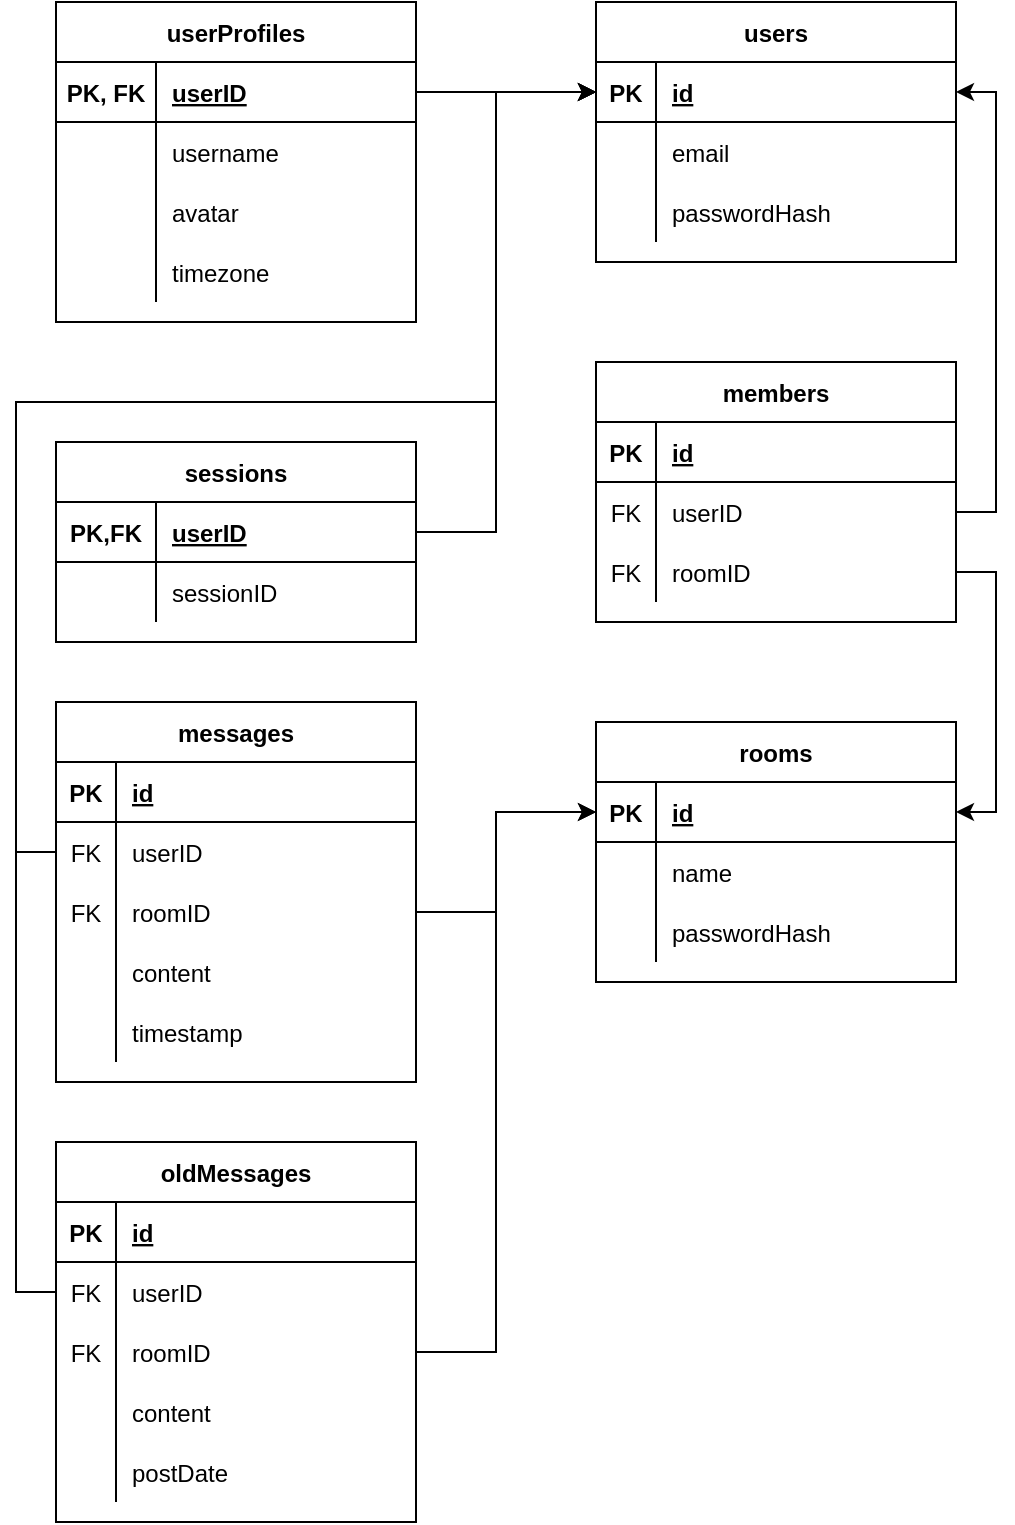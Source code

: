 <mxfile version="14.9.2" type="github">
  <diagram id="ZwsZUsR-mzAsDfWwJFPw" name="Page-1">
    <mxGraphModel dx="1422" dy="833" grid="1" gridSize="10" guides="1" tooltips="1" connect="1" arrows="1" fold="1" page="1" pageScale="1" pageWidth="2000" pageHeight="2000" math="0" shadow="0">
      <root>
        <mxCell id="0" />
        <mxCell id="1" parent="0" />
        <mxCell id="ZjNlDfGCL4XbMdMNOu2x-1" value="users" style="shape=table;startSize=30;container=1;collapsible=1;childLayout=tableLayout;fixedRows=1;rowLines=0;fontStyle=1;align=center;resizeLast=1;" parent="1" vertex="1">
          <mxGeometry x="310" y="40" width="180" height="130" as="geometry" />
        </mxCell>
        <mxCell id="ZjNlDfGCL4XbMdMNOu2x-2" value="" style="shape=partialRectangle;collapsible=0;dropTarget=0;pointerEvents=0;fillColor=none;top=0;left=0;bottom=1;right=0;points=[[0,0.5],[1,0.5]];portConstraint=eastwest;" parent="ZjNlDfGCL4XbMdMNOu2x-1" vertex="1">
          <mxGeometry y="30" width="180" height="30" as="geometry" />
        </mxCell>
        <mxCell id="ZjNlDfGCL4XbMdMNOu2x-3" value="PK" style="shape=partialRectangle;connectable=0;fillColor=none;top=0;left=0;bottom=0;right=0;fontStyle=1;overflow=hidden;" parent="ZjNlDfGCL4XbMdMNOu2x-2" vertex="1">
          <mxGeometry width="30" height="30" as="geometry" />
        </mxCell>
        <mxCell id="ZjNlDfGCL4XbMdMNOu2x-4" value="id" style="shape=partialRectangle;connectable=0;fillColor=none;top=0;left=0;bottom=0;right=0;align=left;spacingLeft=6;fontStyle=5;overflow=hidden;" parent="ZjNlDfGCL4XbMdMNOu2x-2" vertex="1">
          <mxGeometry x="30" width="150" height="30" as="geometry" />
        </mxCell>
        <mxCell id="ZjNlDfGCL4XbMdMNOu2x-5" value="" style="shape=partialRectangle;collapsible=0;dropTarget=0;pointerEvents=0;fillColor=none;top=0;left=0;bottom=0;right=0;points=[[0,0.5],[1,0.5]];portConstraint=eastwest;" parent="ZjNlDfGCL4XbMdMNOu2x-1" vertex="1">
          <mxGeometry y="60" width="180" height="30" as="geometry" />
        </mxCell>
        <mxCell id="ZjNlDfGCL4XbMdMNOu2x-6" value="" style="shape=partialRectangle;connectable=0;fillColor=none;top=0;left=0;bottom=0;right=0;editable=1;overflow=hidden;" parent="ZjNlDfGCL4XbMdMNOu2x-5" vertex="1">
          <mxGeometry width="30" height="30" as="geometry" />
        </mxCell>
        <mxCell id="ZjNlDfGCL4XbMdMNOu2x-7" value="email" style="shape=partialRectangle;connectable=0;fillColor=none;top=0;left=0;bottom=0;right=0;align=left;spacingLeft=6;overflow=hidden;" parent="ZjNlDfGCL4XbMdMNOu2x-5" vertex="1">
          <mxGeometry x="30" width="150" height="30" as="geometry" />
        </mxCell>
        <mxCell id="ZjNlDfGCL4XbMdMNOu2x-8" value="" style="shape=partialRectangle;collapsible=0;dropTarget=0;pointerEvents=0;fillColor=none;top=0;left=0;bottom=0;right=0;points=[[0,0.5],[1,0.5]];portConstraint=eastwest;" parent="ZjNlDfGCL4XbMdMNOu2x-1" vertex="1">
          <mxGeometry y="90" width="180" height="30" as="geometry" />
        </mxCell>
        <mxCell id="ZjNlDfGCL4XbMdMNOu2x-9" value="" style="shape=partialRectangle;connectable=0;fillColor=none;top=0;left=0;bottom=0;right=0;editable=1;overflow=hidden;" parent="ZjNlDfGCL4XbMdMNOu2x-8" vertex="1">
          <mxGeometry width="30" height="30" as="geometry" />
        </mxCell>
        <mxCell id="ZjNlDfGCL4XbMdMNOu2x-10" value="passwordHash" style="shape=partialRectangle;connectable=0;fillColor=none;top=0;left=0;bottom=0;right=0;align=left;spacingLeft=6;overflow=hidden;" parent="ZjNlDfGCL4XbMdMNOu2x-8" vertex="1">
          <mxGeometry x="30" width="150" height="30" as="geometry" />
        </mxCell>
        <mxCell id="ZjNlDfGCL4XbMdMNOu2x-15" value="userProfiles" style="shape=table;startSize=30;container=1;collapsible=1;childLayout=tableLayout;fixedRows=1;rowLines=0;fontStyle=1;align=center;resizeLast=1;" parent="1" vertex="1">
          <mxGeometry x="40" y="40" width="180" height="160" as="geometry" />
        </mxCell>
        <mxCell id="ZjNlDfGCL4XbMdMNOu2x-16" value="" style="shape=partialRectangle;collapsible=0;dropTarget=0;pointerEvents=0;fillColor=none;top=0;left=0;bottom=1;right=0;points=[[0,0.5],[1,0.5]];portConstraint=eastwest;" parent="ZjNlDfGCL4XbMdMNOu2x-15" vertex="1">
          <mxGeometry y="30" width="180" height="30" as="geometry" />
        </mxCell>
        <mxCell id="ZjNlDfGCL4XbMdMNOu2x-17" value="PK, FK" style="shape=partialRectangle;connectable=0;fillColor=none;top=0;left=0;bottom=0;right=0;fontStyle=1;overflow=hidden;" parent="ZjNlDfGCL4XbMdMNOu2x-16" vertex="1">
          <mxGeometry width="50" height="30" as="geometry" />
        </mxCell>
        <mxCell id="ZjNlDfGCL4XbMdMNOu2x-18" value="userID" style="shape=partialRectangle;connectable=0;fillColor=none;top=0;left=0;bottom=0;right=0;align=left;spacingLeft=6;fontStyle=5;overflow=hidden;" parent="ZjNlDfGCL4XbMdMNOu2x-16" vertex="1">
          <mxGeometry x="50" width="130" height="30" as="geometry" />
        </mxCell>
        <mxCell id="ZjNlDfGCL4XbMdMNOu2x-19" value="" style="shape=partialRectangle;collapsible=0;dropTarget=0;pointerEvents=0;fillColor=none;top=0;left=0;bottom=0;right=0;points=[[0,0.5],[1,0.5]];portConstraint=eastwest;" parent="ZjNlDfGCL4XbMdMNOu2x-15" vertex="1">
          <mxGeometry y="60" width="180" height="30" as="geometry" />
        </mxCell>
        <mxCell id="ZjNlDfGCL4XbMdMNOu2x-20" value="" style="shape=partialRectangle;connectable=0;fillColor=none;top=0;left=0;bottom=0;right=0;editable=1;overflow=hidden;" parent="ZjNlDfGCL4XbMdMNOu2x-19" vertex="1">
          <mxGeometry width="50" height="30" as="geometry" />
        </mxCell>
        <mxCell id="ZjNlDfGCL4XbMdMNOu2x-21" value="username" style="shape=partialRectangle;connectable=0;fillColor=none;top=0;left=0;bottom=0;right=0;align=left;spacingLeft=6;overflow=hidden;" parent="ZjNlDfGCL4XbMdMNOu2x-19" vertex="1">
          <mxGeometry x="50" width="130" height="30" as="geometry" />
        </mxCell>
        <mxCell id="ZjNlDfGCL4XbMdMNOu2x-22" value="" style="shape=partialRectangle;collapsible=0;dropTarget=0;pointerEvents=0;fillColor=none;top=0;left=0;bottom=0;right=0;points=[[0,0.5],[1,0.5]];portConstraint=eastwest;" parent="ZjNlDfGCL4XbMdMNOu2x-15" vertex="1">
          <mxGeometry y="90" width="180" height="30" as="geometry" />
        </mxCell>
        <mxCell id="ZjNlDfGCL4XbMdMNOu2x-23" value="" style="shape=partialRectangle;connectable=0;fillColor=none;top=0;left=0;bottom=0;right=0;editable=1;overflow=hidden;" parent="ZjNlDfGCL4XbMdMNOu2x-22" vertex="1">
          <mxGeometry width="50" height="30" as="geometry" />
        </mxCell>
        <mxCell id="ZjNlDfGCL4XbMdMNOu2x-24" value="avatar" style="shape=partialRectangle;connectable=0;fillColor=none;top=0;left=0;bottom=0;right=0;align=left;spacingLeft=6;overflow=hidden;" parent="ZjNlDfGCL4XbMdMNOu2x-22" vertex="1">
          <mxGeometry x="50" width="130" height="30" as="geometry" />
        </mxCell>
        <mxCell id="RQcOQJq97u-Ml1diR-zP-2" value="" style="shape=partialRectangle;collapsible=0;dropTarget=0;pointerEvents=0;fillColor=none;top=0;left=0;bottom=0;right=0;points=[[0,0.5],[1,0.5]];portConstraint=eastwest;" vertex="1" parent="ZjNlDfGCL4XbMdMNOu2x-15">
          <mxGeometry y="120" width="180" height="30" as="geometry" />
        </mxCell>
        <mxCell id="RQcOQJq97u-Ml1diR-zP-3" value="" style="shape=partialRectangle;connectable=0;fillColor=none;top=0;left=0;bottom=0;right=0;editable=1;overflow=hidden;" vertex="1" parent="RQcOQJq97u-Ml1diR-zP-2">
          <mxGeometry width="50" height="30" as="geometry" />
        </mxCell>
        <mxCell id="RQcOQJq97u-Ml1diR-zP-4" value="timezone" style="shape=partialRectangle;connectable=0;fillColor=none;top=0;left=0;bottom=0;right=0;align=left;spacingLeft=6;overflow=hidden;" vertex="1" parent="RQcOQJq97u-Ml1diR-zP-2">
          <mxGeometry x="50" width="130" height="30" as="geometry" />
        </mxCell>
        <mxCell id="ZjNlDfGCL4XbMdMNOu2x-28" style="edgeStyle=orthogonalEdgeStyle;rounded=0;orthogonalLoop=1;jettySize=auto;html=1;entryX=0;entryY=0.5;entryDx=0;entryDy=0;" parent="1" source="ZjNlDfGCL4XbMdMNOu2x-16" target="ZjNlDfGCL4XbMdMNOu2x-2" edge="1">
          <mxGeometry relative="1" as="geometry" />
        </mxCell>
        <mxCell id="-qJ0LViPhIPI3i-gh9V_-6" value="sessions" style="shape=table;startSize=30;container=1;collapsible=1;childLayout=tableLayout;fixedRows=1;rowLines=0;fontStyle=1;align=center;resizeLast=1;" parent="1" vertex="1">
          <mxGeometry x="40" y="260" width="180" height="100" as="geometry" />
        </mxCell>
        <mxCell id="-qJ0LViPhIPI3i-gh9V_-7" value="" style="shape=partialRectangle;collapsible=0;dropTarget=0;pointerEvents=0;fillColor=none;top=0;left=0;bottom=1;right=0;points=[[0,0.5],[1,0.5]];portConstraint=eastwest;" parent="-qJ0LViPhIPI3i-gh9V_-6" vertex="1">
          <mxGeometry y="30" width="180" height="30" as="geometry" />
        </mxCell>
        <mxCell id="-qJ0LViPhIPI3i-gh9V_-8" value="PK,FK" style="shape=partialRectangle;connectable=0;fillColor=none;top=0;left=0;bottom=0;right=0;fontStyle=1;overflow=hidden;" parent="-qJ0LViPhIPI3i-gh9V_-7" vertex="1">
          <mxGeometry width="50" height="30" as="geometry" />
        </mxCell>
        <mxCell id="-qJ0LViPhIPI3i-gh9V_-9" value="userID" style="shape=partialRectangle;connectable=0;fillColor=none;top=0;left=0;bottom=0;right=0;align=left;spacingLeft=6;fontStyle=5;overflow=hidden;" parent="-qJ0LViPhIPI3i-gh9V_-7" vertex="1">
          <mxGeometry x="50" width="130" height="30" as="geometry" />
        </mxCell>
        <mxCell id="-qJ0LViPhIPI3i-gh9V_-10" value="" style="shape=partialRectangle;collapsible=0;dropTarget=0;pointerEvents=0;fillColor=none;top=0;left=0;bottom=0;right=0;points=[[0,0.5],[1,0.5]];portConstraint=eastwest;" parent="-qJ0LViPhIPI3i-gh9V_-6" vertex="1">
          <mxGeometry y="60" width="180" height="30" as="geometry" />
        </mxCell>
        <mxCell id="-qJ0LViPhIPI3i-gh9V_-11" value="" style="shape=partialRectangle;connectable=0;fillColor=none;top=0;left=0;bottom=0;right=0;editable=1;overflow=hidden;" parent="-qJ0LViPhIPI3i-gh9V_-10" vertex="1">
          <mxGeometry width="50" height="30" as="geometry" />
        </mxCell>
        <mxCell id="-qJ0LViPhIPI3i-gh9V_-12" value="sessionID" style="shape=partialRectangle;connectable=0;fillColor=none;top=0;left=0;bottom=0;right=0;align=left;spacingLeft=6;overflow=hidden;" parent="-qJ0LViPhIPI3i-gh9V_-10" vertex="1">
          <mxGeometry x="50" width="130" height="30" as="geometry" />
        </mxCell>
        <mxCell id="-qJ0LViPhIPI3i-gh9V_-19" value="" style="edgeStyle=orthogonalEdgeStyle;rounded=0;orthogonalLoop=1;jettySize=auto;html=1;entryX=0;entryY=0.5;entryDx=0;entryDy=0;exitX=1;exitY=0.5;exitDx=0;exitDy=0;" parent="1" source="-qJ0LViPhIPI3i-gh9V_-7" target="ZjNlDfGCL4XbMdMNOu2x-2" edge="1">
          <mxGeometry relative="1" as="geometry">
            <mxPoint x="-40" y="85" as="targetPoint" />
            <Array as="points">
              <mxPoint x="260" y="305" />
              <mxPoint x="260" y="85" />
            </Array>
          </mxGeometry>
        </mxCell>
        <mxCell id="OITFuhIWKAXIm_VxZnLY-1" value="rooms" style="shape=table;startSize=30;container=1;collapsible=1;childLayout=tableLayout;fixedRows=1;rowLines=0;fontStyle=1;align=center;resizeLast=1;" parent="1" vertex="1">
          <mxGeometry x="310" y="400" width="180" height="130" as="geometry" />
        </mxCell>
        <mxCell id="OITFuhIWKAXIm_VxZnLY-2" value="" style="shape=partialRectangle;collapsible=0;dropTarget=0;pointerEvents=0;fillColor=none;top=0;left=0;bottom=1;right=0;points=[[0,0.5],[1,0.5]];portConstraint=eastwest;" parent="OITFuhIWKAXIm_VxZnLY-1" vertex="1">
          <mxGeometry y="30" width="180" height="30" as="geometry" />
        </mxCell>
        <mxCell id="OITFuhIWKAXIm_VxZnLY-3" value="PK" style="shape=partialRectangle;connectable=0;fillColor=none;top=0;left=0;bottom=0;right=0;fontStyle=1;overflow=hidden;" parent="OITFuhIWKAXIm_VxZnLY-2" vertex="1">
          <mxGeometry width="30" height="30" as="geometry" />
        </mxCell>
        <mxCell id="OITFuhIWKAXIm_VxZnLY-4" value="id" style="shape=partialRectangle;connectable=0;fillColor=none;top=0;left=0;bottom=0;right=0;align=left;spacingLeft=6;fontStyle=5;overflow=hidden;" parent="OITFuhIWKAXIm_VxZnLY-2" vertex="1">
          <mxGeometry x="30" width="150" height="30" as="geometry" />
        </mxCell>
        <mxCell id="OITFuhIWKAXIm_VxZnLY-5" value="" style="shape=partialRectangle;collapsible=0;dropTarget=0;pointerEvents=0;fillColor=none;top=0;left=0;bottom=0;right=0;points=[[0,0.5],[1,0.5]];portConstraint=eastwest;" parent="OITFuhIWKAXIm_VxZnLY-1" vertex="1">
          <mxGeometry y="60" width="180" height="30" as="geometry" />
        </mxCell>
        <mxCell id="OITFuhIWKAXIm_VxZnLY-6" value="" style="shape=partialRectangle;connectable=0;fillColor=none;top=0;left=0;bottom=0;right=0;editable=1;overflow=hidden;" parent="OITFuhIWKAXIm_VxZnLY-5" vertex="1">
          <mxGeometry width="30" height="30" as="geometry" />
        </mxCell>
        <mxCell id="OITFuhIWKAXIm_VxZnLY-7" value="name" style="shape=partialRectangle;connectable=0;fillColor=none;top=0;left=0;bottom=0;right=0;align=left;spacingLeft=6;overflow=hidden;" parent="OITFuhIWKAXIm_VxZnLY-5" vertex="1">
          <mxGeometry x="30" width="150" height="30" as="geometry" />
        </mxCell>
        <mxCell id="Fys6A_13DE8XhTNMKbB3-1" value="" style="shape=partialRectangle;collapsible=0;dropTarget=0;pointerEvents=0;fillColor=none;top=0;left=0;bottom=0;right=0;points=[[0,0.5],[1,0.5]];portConstraint=eastwest;" parent="OITFuhIWKAXIm_VxZnLY-1" vertex="1">
          <mxGeometry y="90" width="180" height="30" as="geometry" />
        </mxCell>
        <mxCell id="Fys6A_13DE8XhTNMKbB3-2" value="" style="shape=partialRectangle;connectable=0;fillColor=none;top=0;left=0;bottom=0;right=0;editable=1;overflow=hidden;" parent="Fys6A_13DE8XhTNMKbB3-1" vertex="1">
          <mxGeometry width="30" height="30" as="geometry" />
        </mxCell>
        <mxCell id="Fys6A_13DE8XhTNMKbB3-3" value="passwordHash" style="shape=partialRectangle;connectable=0;fillColor=none;top=0;left=0;bottom=0;right=0;align=left;spacingLeft=6;overflow=hidden;" parent="Fys6A_13DE8XhTNMKbB3-1" vertex="1">
          <mxGeometry x="30" width="150" height="30" as="geometry" />
        </mxCell>
        <mxCell id="OITFuhIWKAXIm_VxZnLY-14" value="messages" style="shape=table;startSize=30;container=1;collapsible=1;childLayout=tableLayout;fixedRows=1;rowLines=0;fontStyle=1;align=center;resizeLast=1;" parent="1" vertex="1">
          <mxGeometry x="40" y="390" width="180" height="190" as="geometry" />
        </mxCell>
        <mxCell id="OITFuhIWKAXIm_VxZnLY-15" value="" style="shape=partialRectangle;collapsible=0;dropTarget=0;pointerEvents=0;fillColor=none;top=0;left=0;bottom=1;right=0;points=[[0,0.5],[1,0.5]];portConstraint=eastwest;" parent="OITFuhIWKAXIm_VxZnLY-14" vertex="1">
          <mxGeometry y="30" width="180" height="30" as="geometry" />
        </mxCell>
        <mxCell id="OITFuhIWKAXIm_VxZnLY-16" value="PK" style="shape=partialRectangle;connectable=0;fillColor=none;top=0;left=0;bottom=0;right=0;fontStyle=1;overflow=hidden;" parent="OITFuhIWKAXIm_VxZnLY-15" vertex="1">
          <mxGeometry width="30" height="30" as="geometry" />
        </mxCell>
        <mxCell id="OITFuhIWKAXIm_VxZnLY-17" value="id" style="shape=partialRectangle;connectable=0;fillColor=none;top=0;left=0;bottom=0;right=0;align=left;spacingLeft=6;fontStyle=5;overflow=hidden;" parent="OITFuhIWKAXIm_VxZnLY-15" vertex="1">
          <mxGeometry x="30" width="150" height="30" as="geometry" />
        </mxCell>
        <mxCell id="OITFuhIWKAXIm_VxZnLY-18" value="" style="shape=partialRectangle;collapsible=0;dropTarget=0;pointerEvents=0;fillColor=none;top=0;left=0;bottom=0;right=0;points=[[0,0.5],[1,0.5]];portConstraint=eastwest;" parent="OITFuhIWKAXIm_VxZnLY-14" vertex="1">
          <mxGeometry y="60" width="180" height="30" as="geometry" />
        </mxCell>
        <mxCell id="OITFuhIWKAXIm_VxZnLY-19" value="FK" style="shape=partialRectangle;connectable=0;fillColor=none;top=0;left=0;bottom=0;right=0;editable=1;overflow=hidden;" parent="OITFuhIWKAXIm_VxZnLY-18" vertex="1">
          <mxGeometry width="30" height="30" as="geometry" />
        </mxCell>
        <mxCell id="OITFuhIWKAXIm_VxZnLY-20" value="userID" style="shape=partialRectangle;connectable=0;fillColor=none;top=0;left=0;bottom=0;right=0;align=left;spacingLeft=6;overflow=hidden;" parent="OITFuhIWKAXIm_VxZnLY-18" vertex="1">
          <mxGeometry x="30" width="150" height="30" as="geometry" />
        </mxCell>
        <mxCell id="OITFuhIWKAXIm_VxZnLY-21" value="" style="shape=partialRectangle;collapsible=0;dropTarget=0;pointerEvents=0;fillColor=none;top=0;left=0;bottom=0;right=0;points=[[0,0.5],[1,0.5]];portConstraint=eastwest;" parent="OITFuhIWKAXIm_VxZnLY-14" vertex="1">
          <mxGeometry y="90" width="180" height="30" as="geometry" />
        </mxCell>
        <mxCell id="OITFuhIWKAXIm_VxZnLY-22" value="FK" style="shape=partialRectangle;connectable=0;fillColor=none;top=0;left=0;bottom=0;right=0;editable=1;overflow=hidden;" parent="OITFuhIWKAXIm_VxZnLY-21" vertex="1">
          <mxGeometry width="30" height="30" as="geometry" />
        </mxCell>
        <mxCell id="OITFuhIWKAXIm_VxZnLY-23" value="roomID" style="shape=partialRectangle;connectable=0;fillColor=none;top=0;left=0;bottom=0;right=0;align=left;spacingLeft=6;overflow=hidden;" parent="OITFuhIWKAXIm_VxZnLY-21" vertex="1">
          <mxGeometry x="30" width="150" height="30" as="geometry" />
        </mxCell>
        <mxCell id="OITFuhIWKAXIm_VxZnLY-24" value="" style="shape=partialRectangle;collapsible=0;dropTarget=0;pointerEvents=0;fillColor=none;top=0;left=0;bottom=0;right=0;points=[[0,0.5],[1,0.5]];portConstraint=eastwest;" parent="OITFuhIWKAXIm_VxZnLY-14" vertex="1">
          <mxGeometry y="120" width="180" height="30" as="geometry" />
        </mxCell>
        <mxCell id="OITFuhIWKAXIm_VxZnLY-25" value="" style="shape=partialRectangle;connectable=0;fillColor=none;top=0;left=0;bottom=0;right=0;editable=1;overflow=hidden;" parent="OITFuhIWKAXIm_VxZnLY-24" vertex="1">
          <mxGeometry width="30" height="30" as="geometry" />
        </mxCell>
        <mxCell id="OITFuhIWKAXIm_VxZnLY-26" value="content" style="shape=partialRectangle;connectable=0;fillColor=none;top=0;left=0;bottom=0;right=0;align=left;spacingLeft=6;overflow=hidden;" parent="OITFuhIWKAXIm_VxZnLY-24" vertex="1">
          <mxGeometry x="30" width="150" height="30" as="geometry" />
        </mxCell>
        <mxCell id="OITFuhIWKAXIm_VxZnLY-57" value="" style="shape=partialRectangle;collapsible=0;dropTarget=0;pointerEvents=0;fillColor=none;top=0;left=0;bottom=0;right=0;points=[[0,0.5],[1,0.5]];portConstraint=eastwest;" parent="OITFuhIWKAXIm_VxZnLY-14" vertex="1">
          <mxGeometry y="150" width="180" height="30" as="geometry" />
        </mxCell>
        <mxCell id="OITFuhIWKAXIm_VxZnLY-58" value="" style="shape=partialRectangle;connectable=0;fillColor=none;top=0;left=0;bottom=0;right=0;editable=1;overflow=hidden;" parent="OITFuhIWKAXIm_VxZnLY-57" vertex="1">
          <mxGeometry width="30" height="30" as="geometry" />
        </mxCell>
        <mxCell id="OITFuhIWKAXIm_VxZnLY-59" value="timestamp" style="shape=partialRectangle;connectable=0;fillColor=none;top=0;left=0;bottom=0;right=0;align=left;spacingLeft=6;overflow=hidden;" parent="OITFuhIWKAXIm_VxZnLY-57" vertex="1">
          <mxGeometry x="30" width="150" height="30" as="geometry" />
        </mxCell>
        <mxCell id="OITFuhIWKAXIm_VxZnLY-27" style="edgeStyle=orthogonalEdgeStyle;rounded=0;orthogonalLoop=1;jettySize=auto;html=1;entryX=0;entryY=0.5;entryDx=0;entryDy=0;exitX=0;exitY=0.5;exitDx=0;exitDy=0;" parent="1" source="OITFuhIWKAXIm_VxZnLY-18" target="ZjNlDfGCL4XbMdMNOu2x-2" edge="1">
          <mxGeometry relative="1" as="geometry">
            <Array as="points">
              <mxPoint x="20" y="465" />
              <mxPoint x="20" y="240" />
              <mxPoint x="260" y="240" />
              <mxPoint x="260" y="85" />
            </Array>
          </mxGeometry>
        </mxCell>
        <mxCell id="OITFuhIWKAXIm_VxZnLY-28" style="edgeStyle=orthogonalEdgeStyle;rounded=0;orthogonalLoop=1;jettySize=auto;html=1;exitX=1;exitY=0.5;exitDx=0;exitDy=0;entryX=0;entryY=0.5;entryDx=0;entryDy=0;" parent="1" source="OITFuhIWKAXIm_VxZnLY-21" target="OITFuhIWKAXIm_VxZnLY-2" edge="1">
          <mxGeometry relative="1" as="geometry">
            <Array as="points">
              <mxPoint x="260" y="495" />
              <mxPoint x="260" y="445" />
            </Array>
          </mxGeometry>
        </mxCell>
        <mxCell id="OITFuhIWKAXIm_VxZnLY-42" value="members" style="shape=table;startSize=30;container=1;collapsible=1;childLayout=tableLayout;fixedRows=1;rowLines=0;fontStyle=1;align=center;resizeLast=1;" parent="1" vertex="1">
          <mxGeometry x="310" y="220" width="180" height="130" as="geometry" />
        </mxCell>
        <mxCell id="OITFuhIWKAXIm_VxZnLY-43" value="" style="shape=partialRectangle;collapsible=0;dropTarget=0;pointerEvents=0;fillColor=none;top=0;left=0;bottom=1;right=0;points=[[0,0.5],[1,0.5]];portConstraint=eastwest;" parent="OITFuhIWKAXIm_VxZnLY-42" vertex="1">
          <mxGeometry y="30" width="180" height="30" as="geometry" />
        </mxCell>
        <mxCell id="OITFuhIWKAXIm_VxZnLY-44" value="PK" style="shape=partialRectangle;connectable=0;fillColor=none;top=0;left=0;bottom=0;right=0;fontStyle=1;overflow=hidden;" parent="OITFuhIWKAXIm_VxZnLY-43" vertex="1">
          <mxGeometry width="30" height="30" as="geometry" />
        </mxCell>
        <mxCell id="OITFuhIWKAXIm_VxZnLY-45" value="id" style="shape=partialRectangle;connectable=0;fillColor=none;top=0;left=0;bottom=0;right=0;align=left;spacingLeft=6;fontStyle=5;overflow=hidden;" parent="OITFuhIWKAXIm_VxZnLY-43" vertex="1">
          <mxGeometry x="30" width="150" height="30" as="geometry" />
        </mxCell>
        <mxCell id="OITFuhIWKAXIm_VxZnLY-46" value="" style="shape=partialRectangle;collapsible=0;dropTarget=0;pointerEvents=0;fillColor=none;top=0;left=0;bottom=0;right=0;points=[[0,0.5],[1,0.5]];portConstraint=eastwest;" parent="OITFuhIWKAXIm_VxZnLY-42" vertex="1">
          <mxGeometry y="60" width="180" height="30" as="geometry" />
        </mxCell>
        <mxCell id="OITFuhIWKAXIm_VxZnLY-47" value="FK" style="shape=partialRectangle;connectable=0;fillColor=none;top=0;left=0;bottom=0;right=0;editable=1;overflow=hidden;" parent="OITFuhIWKAXIm_VxZnLY-46" vertex="1">
          <mxGeometry width="30" height="30" as="geometry" />
        </mxCell>
        <mxCell id="OITFuhIWKAXIm_VxZnLY-48" value="userID" style="shape=partialRectangle;connectable=0;fillColor=none;top=0;left=0;bottom=0;right=0;align=left;spacingLeft=6;overflow=hidden;" parent="OITFuhIWKAXIm_VxZnLY-46" vertex="1">
          <mxGeometry x="30" width="150" height="30" as="geometry" />
        </mxCell>
        <mxCell id="OITFuhIWKAXIm_VxZnLY-49" value="" style="shape=partialRectangle;collapsible=0;dropTarget=0;pointerEvents=0;fillColor=none;top=0;left=0;bottom=0;right=0;points=[[0,0.5],[1,0.5]];portConstraint=eastwest;" parent="OITFuhIWKAXIm_VxZnLY-42" vertex="1">
          <mxGeometry y="90" width="180" height="30" as="geometry" />
        </mxCell>
        <mxCell id="OITFuhIWKAXIm_VxZnLY-50" value="FK" style="shape=partialRectangle;connectable=0;fillColor=none;top=0;left=0;bottom=0;right=0;editable=1;overflow=hidden;" parent="OITFuhIWKAXIm_VxZnLY-49" vertex="1">
          <mxGeometry width="30" height="30" as="geometry" />
        </mxCell>
        <mxCell id="OITFuhIWKAXIm_VxZnLY-51" value="roomID" style="shape=partialRectangle;connectable=0;fillColor=none;top=0;left=0;bottom=0;right=0;align=left;spacingLeft=6;overflow=hidden;" parent="OITFuhIWKAXIm_VxZnLY-49" vertex="1">
          <mxGeometry x="30" width="150" height="30" as="geometry" />
        </mxCell>
        <mxCell id="OITFuhIWKAXIm_VxZnLY-55" style="edgeStyle=orthogonalEdgeStyle;rounded=0;orthogonalLoop=1;jettySize=auto;html=1;exitX=1;exitY=0.5;exitDx=0;exitDy=0;entryX=1;entryY=0.5;entryDx=0;entryDy=0;" parent="1" source="OITFuhIWKAXIm_VxZnLY-46" target="ZjNlDfGCL4XbMdMNOu2x-2" edge="1">
          <mxGeometry relative="1" as="geometry" />
        </mxCell>
        <mxCell id="OITFuhIWKAXIm_VxZnLY-56" style="edgeStyle=orthogonalEdgeStyle;rounded=0;orthogonalLoop=1;jettySize=auto;html=1;exitX=1;exitY=0.5;exitDx=0;exitDy=0;entryX=1;entryY=0.5;entryDx=0;entryDy=0;" parent="1" source="OITFuhIWKAXIm_VxZnLY-49" target="OITFuhIWKAXIm_VxZnLY-2" edge="1">
          <mxGeometry relative="1" as="geometry" />
        </mxCell>
        <mxCell id="OITFuhIWKAXIm_VxZnLY-73" value="oldMessages" style="shape=table;startSize=30;container=1;collapsible=1;childLayout=tableLayout;fixedRows=1;rowLines=0;fontStyle=1;align=center;resizeLast=1;" parent="1" vertex="1">
          <mxGeometry x="40" y="610" width="180" height="190" as="geometry" />
        </mxCell>
        <mxCell id="OITFuhIWKAXIm_VxZnLY-74" value="" style="shape=partialRectangle;collapsible=0;dropTarget=0;pointerEvents=0;fillColor=none;top=0;left=0;bottom=1;right=0;points=[[0,0.5],[1,0.5]];portConstraint=eastwest;" parent="OITFuhIWKAXIm_VxZnLY-73" vertex="1">
          <mxGeometry y="30" width="180" height="30" as="geometry" />
        </mxCell>
        <mxCell id="OITFuhIWKAXIm_VxZnLY-75" value="PK" style="shape=partialRectangle;connectable=0;fillColor=none;top=0;left=0;bottom=0;right=0;fontStyle=1;overflow=hidden;" parent="OITFuhIWKAXIm_VxZnLY-74" vertex="1">
          <mxGeometry width="30" height="30" as="geometry" />
        </mxCell>
        <mxCell id="OITFuhIWKAXIm_VxZnLY-76" value="id" style="shape=partialRectangle;connectable=0;fillColor=none;top=0;left=0;bottom=0;right=0;align=left;spacingLeft=6;fontStyle=5;overflow=hidden;" parent="OITFuhIWKAXIm_VxZnLY-74" vertex="1">
          <mxGeometry x="30" width="150" height="30" as="geometry" />
        </mxCell>
        <mxCell id="OITFuhIWKAXIm_VxZnLY-77" value="" style="shape=partialRectangle;collapsible=0;dropTarget=0;pointerEvents=0;fillColor=none;top=0;left=0;bottom=0;right=0;points=[[0,0.5],[1,0.5]];portConstraint=eastwest;" parent="OITFuhIWKAXIm_VxZnLY-73" vertex="1">
          <mxGeometry y="60" width="180" height="30" as="geometry" />
        </mxCell>
        <mxCell id="OITFuhIWKAXIm_VxZnLY-78" value="FK" style="shape=partialRectangle;connectable=0;fillColor=none;top=0;left=0;bottom=0;right=0;editable=1;overflow=hidden;" parent="OITFuhIWKAXIm_VxZnLY-77" vertex="1">
          <mxGeometry width="30" height="30" as="geometry" />
        </mxCell>
        <mxCell id="OITFuhIWKAXIm_VxZnLY-79" value="userID" style="shape=partialRectangle;connectable=0;fillColor=none;top=0;left=0;bottom=0;right=0;align=left;spacingLeft=6;overflow=hidden;" parent="OITFuhIWKAXIm_VxZnLY-77" vertex="1">
          <mxGeometry x="30" width="150" height="30" as="geometry" />
        </mxCell>
        <mxCell id="OITFuhIWKAXIm_VxZnLY-80" value="" style="shape=partialRectangle;collapsible=0;dropTarget=0;pointerEvents=0;fillColor=none;top=0;left=0;bottom=0;right=0;points=[[0,0.5],[1,0.5]];portConstraint=eastwest;" parent="OITFuhIWKAXIm_VxZnLY-73" vertex="1">
          <mxGeometry y="90" width="180" height="30" as="geometry" />
        </mxCell>
        <mxCell id="OITFuhIWKAXIm_VxZnLY-81" value="FK" style="shape=partialRectangle;connectable=0;fillColor=none;top=0;left=0;bottom=0;right=0;editable=1;overflow=hidden;" parent="OITFuhIWKAXIm_VxZnLY-80" vertex="1">
          <mxGeometry width="30" height="30" as="geometry" />
        </mxCell>
        <mxCell id="OITFuhIWKAXIm_VxZnLY-82" value="roomID" style="shape=partialRectangle;connectable=0;fillColor=none;top=0;left=0;bottom=0;right=0;align=left;spacingLeft=6;overflow=hidden;" parent="OITFuhIWKAXIm_VxZnLY-80" vertex="1">
          <mxGeometry x="30" width="150" height="30" as="geometry" />
        </mxCell>
        <mxCell id="OITFuhIWKAXIm_VxZnLY-83" value="" style="shape=partialRectangle;collapsible=0;dropTarget=0;pointerEvents=0;fillColor=none;top=0;left=0;bottom=0;right=0;points=[[0,0.5],[1,0.5]];portConstraint=eastwest;" parent="OITFuhIWKAXIm_VxZnLY-73" vertex="1">
          <mxGeometry y="120" width="180" height="30" as="geometry" />
        </mxCell>
        <mxCell id="OITFuhIWKAXIm_VxZnLY-84" value="" style="shape=partialRectangle;connectable=0;fillColor=none;top=0;left=0;bottom=0;right=0;editable=1;overflow=hidden;" parent="OITFuhIWKAXIm_VxZnLY-83" vertex="1">
          <mxGeometry width="30" height="30" as="geometry" />
        </mxCell>
        <mxCell id="OITFuhIWKAXIm_VxZnLY-85" value="content" style="shape=partialRectangle;connectable=0;fillColor=none;top=0;left=0;bottom=0;right=0;align=left;spacingLeft=6;overflow=hidden;" parent="OITFuhIWKAXIm_VxZnLY-83" vertex="1">
          <mxGeometry x="30" width="150" height="30" as="geometry" />
        </mxCell>
        <mxCell id="OITFuhIWKAXIm_VxZnLY-86" value="" style="shape=partialRectangle;collapsible=0;dropTarget=0;pointerEvents=0;fillColor=none;top=0;left=0;bottom=0;right=0;points=[[0,0.5],[1,0.5]];portConstraint=eastwest;" parent="OITFuhIWKAXIm_VxZnLY-73" vertex="1">
          <mxGeometry y="150" width="180" height="30" as="geometry" />
        </mxCell>
        <mxCell id="OITFuhIWKAXIm_VxZnLY-87" value="" style="shape=partialRectangle;connectable=0;fillColor=none;top=0;left=0;bottom=0;right=0;editable=1;overflow=hidden;" parent="OITFuhIWKAXIm_VxZnLY-86" vertex="1">
          <mxGeometry width="30" height="30" as="geometry" />
        </mxCell>
        <mxCell id="OITFuhIWKAXIm_VxZnLY-88" value="postDate" style="shape=partialRectangle;connectable=0;fillColor=none;top=0;left=0;bottom=0;right=0;align=left;spacingLeft=6;overflow=hidden;" parent="OITFuhIWKAXIm_VxZnLY-86" vertex="1">
          <mxGeometry x="30" width="150" height="30" as="geometry" />
        </mxCell>
        <mxCell id="OITFuhIWKAXIm_VxZnLY-89" style="edgeStyle=orthogonalEdgeStyle;rounded=0;orthogonalLoop=1;jettySize=auto;html=1;exitX=0;exitY=0.5;exitDx=0;exitDy=0;entryX=0;entryY=0.5;entryDx=0;entryDy=0;" parent="1" source="OITFuhIWKAXIm_VxZnLY-77" target="ZjNlDfGCL4XbMdMNOu2x-2" edge="1">
          <mxGeometry relative="1" as="geometry">
            <Array as="points">
              <mxPoint x="20" y="685" />
              <mxPoint x="20" y="240" />
              <mxPoint x="260" y="240" />
              <mxPoint x="260" y="85" />
            </Array>
          </mxGeometry>
        </mxCell>
        <mxCell id="OITFuhIWKAXIm_VxZnLY-90" style="edgeStyle=orthogonalEdgeStyle;rounded=0;orthogonalLoop=1;jettySize=auto;html=1;exitX=1;exitY=0.5;exitDx=0;exitDy=0;entryX=0;entryY=0.5;entryDx=0;entryDy=0;" parent="1" source="OITFuhIWKAXIm_VxZnLY-80" target="OITFuhIWKAXIm_VxZnLY-2" edge="1">
          <mxGeometry relative="1" as="geometry">
            <Array as="points">
              <mxPoint x="260" y="715" />
              <mxPoint x="260" y="445" />
            </Array>
          </mxGeometry>
        </mxCell>
      </root>
    </mxGraphModel>
  </diagram>
</mxfile>
